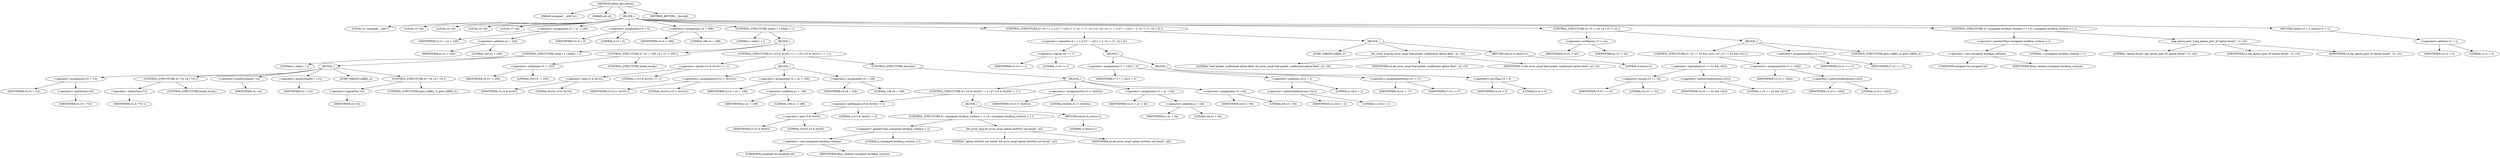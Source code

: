 digraph udhcp_get_option {  
"1000106" [label = "(METHOD,udhcp_get_option)" ]
"1000107" [label = "(PARAM,unsigned __int8 *a1)" ]
"1000108" [label = "(PARAM,int a2)" ]
"1000109" [label = "(BLOCK,,)" ]
"1000110" [label = "(LOCAL,v2: unsigned __int8 *)" ]
"1000111" [label = "(LOCAL,v3: int)" ]
"1000112" [label = "(LOCAL,v4: int)" ]
"1000113" [label = "(LOCAL,v5: int)" ]
"1000114" [label = "(LOCAL,v7: int)" ]
"1000115" [label = "(<operator>.assignment,v2 = a1 + 240)" ]
"1000116" [label = "(IDENTIFIER,v2,v2 = a1 + 240)" ]
"1000117" [label = "(<operator>.addition,a1 + 240)" ]
"1000118" [label = "(IDENTIFIER,a1,a1 + 240)" ]
"1000119" [label = "(LITERAL,240,a1 + 240)" ]
"1000120" [label = "(<operator>.assignment,v3 = 0)" ]
"1000121" [label = "(IDENTIFIER,v3,v3 = 0)" ]
"1000122" [label = "(LITERAL,0,v3 = 0)" ]
"1000123" [label = "(<operator>.assignment,v4 = 388)" ]
"1000124" [label = "(IDENTIFIER,v4,v4 = 388)" ]
"1000125" [label = "(LITERAL,388,v4 = 388)" ]
"1000126" [label = "(CONTROL_STRUCTURE,while ( 1 ),while ( 1 ))" ]
"1000127" [label = "(LITERAL,1,while ( 1 ))" ]
"1000128" [label = "(BLOCK,,)" ]
"1000129" [label = "(CONTROL_STRUCTURE,while ( 1 ),while ( 1 ))" ]
"1000130" [label = "(LITERAL,1,while ( 1 ))" ]
"1000131" [label = "(BLOCK,,)" ]
"1000132" [label = "(<operator>.assignment,v5 = *v2)" ]
"1000133" [label = "(IDENTIFIER,v5,v5 = *v2)" ]
"1000134" [label = "(<operator>.indirection,*v2)" ]
"1000135" [label = "(IDENTIFIER,v2,v5 = *v2)" ]
"1000136" [label = "(CONTROL_STRUCTURE,if ( *v2 ),if ( *v2 ))" ]
"1000137" [label = "(<operator>.indirection,*v2)" ]
"1000138" [label = "(IDENTIFIER,v2,if ( *v2 ))" ]
"1000139" [label = "(CONTROL_STRUCTURE,break;,break;)" ]
"1000140" [label = "(<operator>.preDecrement,--v4)" ]
"1000141" [label = "(IDENTIFIER,v4,--v4)" ]
"1000142" [label = "(<operator>.preIncrement,++v2)" ]
"1000143" [label = "(IDENTIFIER,v2,++v2)" ]
"1000144" [label = "(JUMP_TARGET,LABEL_4)" ]
"1000145" [label = "(CONTROL_STRUCTURE,if ( !v4 ),if ( !v4 ))" ]
"1000146" [label = "(<operator>.logicalNot,!v4)" ]
"1000147" [label = "(IDENTIFIER,v4,!v4)" ]
"1000148" [label = "(CONTROL_STRUCTURE,goto LABEL_5;,goto LABEL_5;)" ]
"1000149" [label = "(CONTROL_STRUCTURE,if ( v5 != 255 ),if ( v5 != 255 ))" ]
"1000150" [label = "(<operator>.notEquals,v5 != 255)" ]
"1000151" [label = "(IDENTIFIER,v5,v5 != 255)" ]
"1000152" [label = "(LITERAL,255,v5 != 255)" ]
"1000153" [label = "(CONTROL_STRUCTURE,break;,break;)" ]
"1000154" [label = "(CONTROL_STRUCTURE,if ( (v3 & 0x101) == 1 ),if ( (v3 & 0x101) == 1 ))" ]
"1000155" [label = "(<operator>.equals,(v3 & 0x101) == 1)" ]
"1000156" [label = "(<operator>.and,v3 & 0x101)" ]
"1000157" [label = "(IDENTIFIER,v3,v3 & 0x101)" ]
"1000158" [label = "(LITERAL,0x101,v3 & 0x101)" ]
"1000159" [label = "(LITERAL,1,(v3 & 0x101) == 1)" ]
"1000160" [label = "(BLOCK,,)" ]
"1000161" [label = "(<operators>.assignmentOr,v3 |= 0x101u)" ]
"1000162" [label = "(IDENTIFIER,v3,v3 |= 0x101u)" ]
"1000163" [label = "(LITERAL,0x101u,v3 |= 0x101u)" ]
"1000164" [label = "(<operator>.assignment,v2 = a1 + 108)" ]
"1000165" [label = "(IDENTIFIER,v2,v2 = a1 + 108)" ]
"1000166" [label = "(<operator>.addition,a1 + 108)" ]
"1000167" [label = "(IDENTIFIER,a1,a1 + 108)" ]
"1000168" [label = "(LITERAL,108,a1 + 108)" ]
"1000169" [label = "(<operator>.assignment,v4 = 128)" ]
"1000170" [label = "(IDENTIFIER,v4,v4 = 128)" ]
"1000171" [label = "(LITERAL,128,v4 = 128)" ]
"1000172" [label = "(CONTROL_STRUCTURE,else,else)" ]
"1000173" [label = "(BLOCK,,)" ]
"1000174" [label = "(CONTROL_STRUCTURE,if ( (v3 & 0x202) != 2 ),if ( (v3 & 0x202) != 2 ))" ]
"1000175" [label = "(<operator>.notEquals,(v3 & 0x202) != 2)" ]
"1000176" [label = "(<operator>.and,v3 & 0x202)" ]
"1000177" [label = "(IDENTIFIER,v3,v3 & 0x202)" ]
"1000178" [label = "(LITERAL,0x202,v3 & 0x202)" ]
"1000179" [label = "(LITERAL,2,(v3 & 0x202) != 2)" ]
"1000180" [label = "(BLOCK,,)" ]
"1000181" [label = "(CONTROL_STRUCTURE,if ( (unsigned int)dhcp_verbose > 2 ),if ( (unsigned int)dhcp_verbose > 2 ))" ]
"1000182" [label = "(<operator>.greaterThan,(unsigned int)dhcp_verbose > 2)" ]
"1000183" [label = "(<operator>.cast,(unsigned int)dhcp_verbose)" ]
"1000184" [label = "(UNKNOWN,unsigned int,unsigned int)" ]
"1000185" [label = "(IDENTIFIER,dhcp_verbose,(unsigned int)dhcp_verbose)" ]
"1000186" [label = "(LITERAL,2,(unsigned int)dhcp_verbose > 2)" ]
"1000187" [label = "(bb_error_msg,bb_error_msg(\"option 0x%02x not found\", a2))" ]
"1000188" [label = "(LITERAL,\"option 0x%02x not found\",bb_error_msg(\"option 0x%02x not found\", a2))" ]
"1000189" [label = "(IDENTIFIER,a2,bb_error_msg(\"option 0x%02x not found\", a2))" ]
"1000190" [label = "(RETURN,return 0;,return 0;)" ]
"1000191" [label = "(LITERAL,0,return 0;)" ]
"1000192" [label = "(<operators>.assignmentOr,v3 |= 0x202u)" ]
"1000193" [label = "(IDENTIFIER,v3,v3 |= 0x202u)" ]
"1000194" [label = "(LITERAL,0x202u,v3 |= 0x202u)" ]
"1000195" [label = "(<operator>.assignment,v2 = a1 + 44)" ]
"1000196" [label = "(IDENTIFIER,v2,v2 = a1 + 44)" ]
"1000197" [label = "(<operator>.addition,a1 + 44)" ]
"1000198" [label = "(IDENTIFIER,a1,a1 + 44)" ]
"1000199" [label = "(LITERAL,44,a1 + 44)" ]
"1000200" [label = "(<operator>.assignment,v4 = 64)" ]
"1000201" [label = "(IDENTIFIER,v4,v4 = 64)" ]
"1000202" [label = "(LITERAL,64,v4 = 64)" ]
"1000203" [label = "(CONTROL_STRUCTURE,if ( v4 == 1 || (v7 = v2[1] + 2, v4 -= v7, v4 < 0) ),if ( v4 == 1 || (v7 = v2[1] + 2, v4 -= v7, v4 < 0) ))" ]
"1000204" [label = "(<operator>.logicalOr,v4 == 1 || (v7 = v2[1] + 2, v4 -= v7, v4 < 0))" ]
"1000205" [label = "(<operator>.equals,v4 == 1)" ]
"1000206" [label = "(IDENTIFIER,v4,v4 == 1)" ]
"1000207" [label = "(LITERAL,1,v4 == 1)" ]
"1000208" [label = "(BLOCK,,)" ]
"1000209" [label = "(<operator>.assignment,v7 = v2[1] + 2)" ]
"1000210" [label = "(IDENTIFIER,v7,v7 = v2[1] + 2)" ]
"1000211" [label = "(<operator>.addition,v2[1] + 2)" ]
"1000212" [label = "(<operator>.indirectIndexAccess,v2[1])" ]
"1000213" [label = "(IDENTIFIER,v2,v2[1] + 2)" ]
"1000214" [label = "(LITERAL,1,v2[1] + 2)" ]
"1000215" [label = "(LITERAL,2,v2[1] + 2)" ]
"1000216" [label = "(BLOCK,,)" ]
"1000217" [label = "(<operator>.assignmentMinus,v4 -= v7)" ]
"1000218" [label = "(IDENTIFIER,v4,v4 -= v7)" ]
"1000219" [label = "(IDENTIFIER,v7,v4 -= v7)" ]
"1000220" [label = "(<operator>.lessThan,v4 < 0)" ]
"1000221" [label = "(IDENTIFIER,v4,v4 < 0)" ]
"1000222" [label = "(LITERAL,0,v4 < 0)" ]
"1000223" [label = "(BLOCK,,)" ]
"1000224" [label = "(JUMP_TARGET,LABEL_5)" ]
"1000225" [label = "(bb_error_msg,bb_error_msg(\"bad packet, malformed option field\", a2, v3))" ]
"1000226" [label = "(LITERAL,\"bad packet, malformed option field\",bb_error_msg(\"bad packet, malformed option field\", a2, v3))" ]
"1000227" [label = "(IDENTIFIER,a2,bb_error_msg(\"bad packet, malformed option field\", a2, v3))" ]
"1000228" [label = "(IDENTIFIER,v3,bb_error_msg(\"bad packet, malformed option field\", a2, v3))" ]
"1000229" [label = "(RETURN,return 0;,return 0;)" ]
"1000230" [label = "(LITERAL,0,return 0;)" ]
"1000231" [label = "(CONTROL_STRUCTURE,if ( v5 != a2 ),if ( v5 != a2 ))" ]
"1000232" [label = "(<operator>.notEquals,v5 != a2)" ]
"1000233" [label = "(IDENTIFIER,v5,v5 != a2)" ]
"1000234" [label = "(IDENTIFIER,a2,v5 != a2)" ]
"1000235" [label = "(BLOCK,,)" ]
"1000236" [label = "(CONTROL_STRUCTURE,if ( v5 == 52 && v2[1] ),if ( v5 == 52 && v2[1] ))" ]
"1000237" [label = "(<operator>.logicalAnd,v5 == 52 && v2[1])" ]
"1000238" [label = "(<operator>.equals,v5 == 52)" ]
"1000239" [label = "(IDENTIFIER,v5,v5 == 52)" ]
"1000240" [label = "(LITERAL,52,v5 == 52)" ]
"1000241" [label = "(<operator>.indirectIndexAccess,v2[1])" ]
"1000242" [label = "(IDENTIFIER,v2,v5 == 52 && v2[1])" ]
"1000243" [label = "(LITERAL,1,v5 == 52 && v2[1])" ]
"1000244" [label = "(<operators>.assignmentOr,v3 |= v2[2])" ]
"1000245" [label = "(IDENTIFIER,v3,v3 |= v2[2])" ]
"1000246" [label = "(<operator>.indirectIndexAccess,v2[2])" ]
"1000247" [label = "(IDENTIFIER,v2,v3 |= v2[2])" ]
"1000248" [label = "(LITERAL,2,v3 |= v2[2])" ]
"1000249" [label = "(<operator>.assignmentPlus,v2 += v7)" ]
"1000250" [label = "(IDENTIFIER,v2,v2 += v7)" ]
"1000251" [label = "(IDENTIFIER,v7,v2 += v7)" ]
"1000252" [label = "(CONTROL_STRUCTURE,goto LABEL_4;,goto LABEL_4;)" ]
"1000253" [label = "(CONTROL_STRUCTURE,if ( (unsigned int)dhcp_verbose > 1 ),if ( (unsigned int)dhcp_verbose > 1 ))" ]
"1000254" [label = "(<operator>.greaterThan,(unsigned int)dhcp_verbose > 1)" ]
"1000255" [label = "(<operator>.cast,(unsigned int)dhcp_verbose)" ]
"1000256" [label = "(UNKNOWN,unsigned int,unsigned int)" ]
"1000257" [label = "(IDENTIFIER,dhcp_verbose,(unsigned int)dhcp_verbose)" ]
"1000258" [label = "(LITERAL,1,(unsigned int)dhcp_verbose > 1)" ]
"1000259" [label = "(log_option_part_0,log_option_part_0(\"option found\", v2, v3))" ]
"1000260" [label = "(LITERAL,\"option found\",log_option_part_0(\"option found\", v2, v3))" ]
"1000261" [label = "(IDENTIFIER,v2,log_option_part_0(\"option found\", v2, v3))" ]
"1000262" [label = "(IDENTIFIER,v3,log_option_part_0(\"option found\", v2, v3))" ]
"1000263" [label = "(RETURN,return v2 + 2;,return v2 + 2;)" ]
"1000264" [label = "(<operator>.addition,v2 + 2)" ]
"1000265" [label = "(IDENTIFIER,v2,v2 + 2)" ]
"1000266" [label = "(LITERAL,2,v2 + 2)" ]
"1000267" [label = "(METHOD_RETURN,__fastcall)" ]
  "1000106" -> "1000107" 
  "1000106" -> "1000108" 
  "1000106" -> "1000109" 
  "1000106" -> "1000267" 
  "1000109" -> "1000110" 
  "1000109" -> "1000111" 
  "1000109" -> "1000112" 
  "1000109" -> "1000113" 
  "1000109" -> "1000114" 
  "1000109" -> "1000115" 
  "1000109" -> "1000120" 
  "1000109" -> "1000123" 
  "1000109" -> "1000126" 
  "1000109" -> "1000203" 
  "1000109" -> "1000231" 
  "1000109" -> "1000253" 
  "1000109" -> "1000263" 
  "1000115" -> "1000116" 
  "1000115" -> "1000117" 
  "1000117" -> "1000118" 
  "1000117" -> "1000119" 
  "1000120" -> "1000121" 
  "1000120" -> "1000122" 
  "1000123" -> "1000124" 
  "1000123" -> "1000125" 
  "1000126" -> "1000127" 
  "1000126" -> "1000128" 
  "1000128" -> "1000129" 
  "1000128" -> "1000149" 
  "1000128" -> "1000154" 
  "1000129" -> "1000130" 
  "1000129" -> "1000131" 
  "1000131" -> "1000132" 
  "1000131" -> "1000136" 
  "1000131" -> "1000140" 
  "1000131" -> "1000142" 
  "1000131" -> "1000144" 
  "1000131" -> "1000145" 
  "1000132" -> "1000133" 
  "1000132" -> "1000134" 
  "1000134" -> "1000135" 
  "1000136" -> "1000137" 
  "1000136" -> "1000139" 
  "1000137" -> "1000138" 
  "1000140" -> "1000141" 
  "1000142" -> "1000143" 
  "1000145" -> "1000146" 
  "1000145" -> "1000148" 
  "1000146" -> "1000147" 
  "1000149" -> "1000150" 
  "1000149" -> "1000153" 
  "1000150" -> "1000151" 
  "1000150" -> "1000152" 
  "1000154" -> "1000155" 
  "1000154" -> "1000160" 
  "1000154" -> "1000172" 
  "1000155" -> "1000156" 
  "1000155" -> "1000159" 
  "1000156" -> "1000157" 
  "1000156" -> "1000158" 
  "1000160" -> "1000161" 
  "1000160" -> "1000164" 
  "1000160" -> "1000169" 
  "1000161" -> "1000162" 
  "1000161" -> "1000163" 
  "1000164" -> "1000165" 
  "1000164" -> "1000166" 
  "1000166" -> "1000167" 
  "1000166" -> "1000168" 
  "1000169" -> "1000170" 
  "1000169" -> "1000171" 
  "1000172" -> "1000173" 
  "1000173" -> "1000174" 
  "1000173" -> "1000192" 
  "1000173" -> "1000195" 
  "1000173" -> "1000200" 
  "1000174" -> "1000175" 
  "1000174" -> "1000180" 
  "1000175" -> "1000176" 
  "1000175" -> "1000179" 
  "1000176" -> "1000177" 
  "1000176" -> "1000178" 
  "1000180" -> "1000181" 
  "1000180" -> "1000190" 
  "1000181" -> "1000182" 
  "1000181" -> "1000187" 
  "1000182" -> "1000183" 
  "1000182" -> "1000186" 
  "1000183" -> "1000184" 
  "1000183" -> "1000185" 
  "1000187" -> "1000188" 
  "1000187" -> "1000189" 
  "1000190" -> "1000191" 
  "1000192" -> "1000193" 
  "1000192" -> "1000194" 
  "1000195" -> "1000196" 
  "1000195" -> "1000197" 
  "1000197" -> "1000198" 
  "1000197" -> "1000199" 
  "1000200" -> "1000201" 
  "1000200" -> "1000202" 
  "1000203" -> "1000204" 
  "1000203" -> "1000223" 
  "1000204" -> "1000205" 
  "1000204" -> "1000208" 
  "1000205" -> "1000206" 
  "1000205" -> "1000207" 
  "1000208" -> "1000209" 
  "1000208" -> "1000216" 
  "1000209" -> "1000210" 
  "1000209" -> "1000211" 
  "1000211" -> "1000212" 
  "1000211" -> "1000215" 
  "1000212" -> "1000213" 
  "1000212" -> "1000214" 
  "1000216" -> "1000217" 
  "1000216" -> "1000220" 
  "1000217" -> "1000218" 
  "1000217" -> "1000219" 
  "1000220" -> "1000221" 
  "1000220" -> "1000222" 
  "1000223" -> "1000224" 
  "1000223" -> "1000225" 
  "1000223" -> "1000229" 
  "1000225" -> "1000226" 
  "1000225" -> "1000227" 
  "1000225" -> "1000228" 
  "1000229" -> "1000230" 
  "1000231" -> "1000232" 
  "1000231" -> "1000235" 
  "1000232" -> "1000233" 
  "1000232" -> "1000234" 
  "1000235" -> "1000236" 
  "1000235" -> "1000249" 
  "1000235" -> "1000252" 
  "1000236" -> "1000237" 
  "1000236" -> "1000244" 
  "1000237" -> "1000238" 
  "1000237" -> "1000241" 
  "1000238" -> "1000239" 
  "1000238" -> "1000240" 
  "1000241" -> "1000242" 
  "1000241" -> "1000243" 
  "1000244" -> "1000245" 
  "1000244" -> "1000246" 
  "1000246" -> "1000247" 
  "1000246" -> "1000248" 
  "1000249" -> "1000250" 
  "1000249" -> "1000251" 
  "1000253" -> "1000254" 
  "1000253" -> "1000259" 
  "1000254" -> "1000255" 
  "1000254" -> "1000258" 
  "1000255" -> "1000256" 
  "1000255" -> "1000257" 
  "1000259" -> "1000260" 
  "1000259" -> "1000261" 
  "1000259" -> "1000262" 
  "1000263" -> "1000264" 
  "1000264" -> "1000265" 
  "1000264" -> "1000266" 
}
